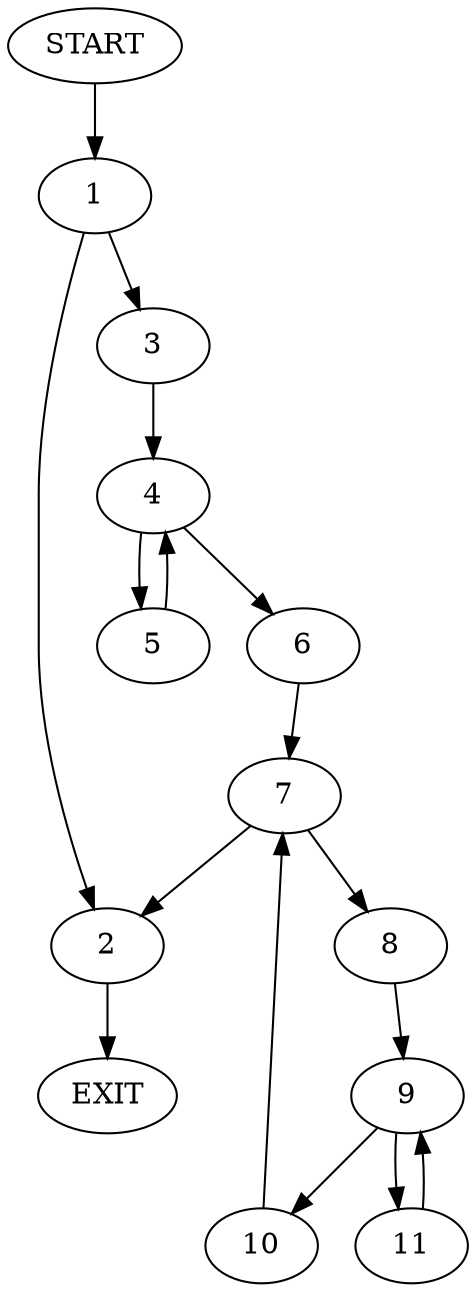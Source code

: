 digraph {
0 [label="START"]
12 [label="EXIT"]
0 -> 1
1 -> 2
1 -> 3
2 -> 12
3 -> 4
4 -> 5
4 -> 6
6 -> 7
5 -> 4
7 -> 2
7 -> 8
8 -> 9
9 -> 10
9 -> 11
10 -> 7
11 -> 9
}
